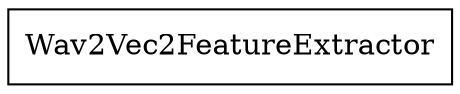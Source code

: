 digraph "classes" {
rankdir=BT
charset="utf-8"
"transformers.models.wav2vec2.feature_extraction_wav2vec2.Wav2Vec2FeatureExtractor" [color="black", fontcolor="black", label=<Wav2Vec2FeatureExtractor>, shape="record", style="solid"];
}
